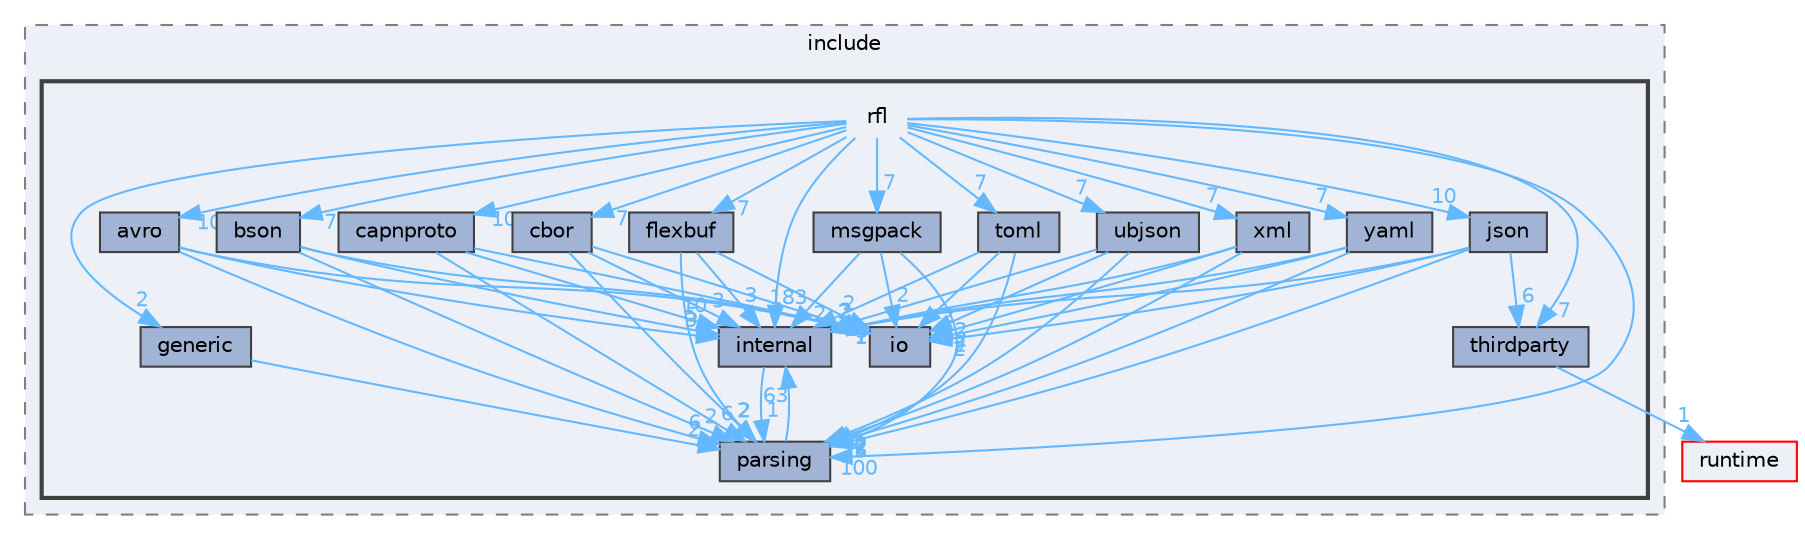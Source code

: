 digraph "external/reflect-cpp/include/rfl"
{
 // LATEX_PDF_SIZE
  bgcolor="transparent";
  edge [fontname=Helvetica,fontsize=10,labelfontname=Helvetica,labelfontsize=10];
  node [fontname=Helvetica,fontsize=10,shape=box,height=0.2,width=0.4];
  compound=true
  subgraph clusterdir_52db5b9842da2a9d3126408803d2a092 {
    graph [ bgcolor="#edf0f7", pencolor="grey50", label="include", fontname=Helvetica,fontsize=10 style="filled,dashed", URL="dir_52db5b9842da2a9d3126408803d2a092.html",tooltip=""]
  subgraph clusterdir_a1c21b4173a2351390497ddcc1ae545f {
    graph [ bgcolor="#edf0f7", pencolor="grey25", label="", fontname=Helvetica,fontsize=10 style="filled,bold", URL="dir_a1c21b4173a2351390497ddcc1ae545f.html",tooltip=""]
    dir_a1c21b4173a2351390497ddcc1ae545f [shape=plaintext, label="rfl"];
  dir_b3178d3039b1d70801bf1a4b9b233825 [label="avro", fillcolor="#a2b4d6", color="grey25", style="filled", URL="dir_b3178d3039b1d70801bf1a4b9b233825.html",tooltip=""];
  dir_5f5ba742890ec00c3fb9f4d4ce7ddfd4 [label="bson", fillcolor="#a2b4d6", color="grey25", style="filled", URL="dir_5f5ba742890ec00c3fb9f4d4ce7ddfd4.html",tooltip=""];
  dir_e30ce04a5b46548cca360b88e48e9f0d [label="capnproto", fillcolor="#a2b4d6", color="grey25", style="filled", URL="dir_e30ce04a5b46548cca360b88e48e9f0d.html",tooltip=""];
  dir_24c63fc461eb8ae5815372fbdd90b9cf [label="cbor", fillcolor="#a2b4d6", color="grey25", style="filled", URL="dir_24c63fc461eb8ae5815372fbdd90b9cf.html",tooltip=""];
  dir_6bc59fda3432c4cba9a1ccce6f02fa1b [label="flexbuf", fillcolor="#a2b4d6", color="grey25", style="filled", URL="dir_6bc59fda3432c4cba9a1ccce6f02fa1b.html",tooltip=""];
  dir_1adb15e89e0492d471c36605c635e81b [label="generic", fillcolor="#a2b4d6", color="grey25", style="filled", URL="dir_1adb15e89e0492d471c36605c635e81b.html",tooltip=""];
  dir_4dd43511236181189a890f262715a05e [label="internal", fillcolor="#a2b4d6", color="grey25", style="filled", URL="dir_4dd43511236181189a890f262715a05e.html",tooltip=""];
  dir_4dab533cef55ed3d0df4e33f82724dae [label="io", fillcolor="#a2b4d6", color="grey25", style="filled", URL="dir_4dab533cef55ed3d0df4e33f82724dae.html",tooltip=""];
  dir_0beff1b29252efd2001e8a59e0a42386 [label="json", fillcolor="#a2b4d6", color="grey25", style="filled", URL="dir_0beff1b29252efd2001e8a59e0a42386.html",tooltip=""];
  dir_c4dd53a44797ddabb49ea650dd814635 [label="msgpack", fillcolor="#a2b4d6", color="grey25", style="filled", URL="dir_c4dd53a44797ddabb49ea650dd814635.html",tooltip=""];
  dir_97727d67746efdc48dc27b8153798aa8 [label="parsing", fillcolor="#a2b4d6", color="grey25", style="filled", URL="dir_97727d67746efdc48dc27b8153798aa8.html",tooltip=""];
  dir_4b9baae52e8a3ac61f4bc745b2fd05ff [label="thirdparty", fillcolor="#a2b4d6", color="grey25", style="filled", URL="dir_4b9baae52e8a3ac61f4bc745b2fd05ff.html",tooltip=""];
  dir_f8a9b9fafeac22ec5daf481cd61302f1 [label="toml", fillcolor="#a2b4d6", color="grey25", style="filled", URL="dir_f8a9b9fafeac22ec5daf481cd61302f1.html",tooltip=""];
  dir_c7e8cb52abefd797f93336ad9a29428a [label="ubjson", fillcolor="#a2b4d6", color="grey25", style="filled", URL="dir_c7e8cb52abefd797f93336ad9a29428a.html",tooltip=""];
  dir_be970d4eb7117f18564f17ea4819d499 [label="xml", fillcolor="#a2b4d6", color="grey25", style="filled", URL="dir_be970d4eb7117f18564f17ea4819d499.html",tooltip=""];
  dir_9ef7f7353649a5817c344a588f277856 [label="yaml", fillcolor="#a2b4d6", color="grey25", style="filled", URL="dir_9ef7f7353649a5817c344a588f277856.html",tooltip=""];
  }
  }
  dir_cb031e414f281a658b23dddb30bb9d2c [label="runtime", fillcolor="#edf0f7", color="red", style="filled", URL="dir_cb031e414f281a658b23dddb30bb9d2c.html",tooltip=""];
  dir_a1c21b4173a2351390497ddcc1ae545f->dir_0beff1b29252efd2001e8a59e0a42386 [headlabel="10", labeldistance=1.5 headhref="dir_000610_000433.html" href="dir_000610_000433.html" color="steelblue1" fontcolor="steelblue1"];
  dir_a1c21b4173a2351390497ddcc1ae545f->dir_1adb15e89e0492d471c36605c635e81b [headlabel="2", labeldistance=1.5 headhref="dir_000610_000344.html" href="dir_000610_000344.html" color="steelblue1" fontcolor="steelblue1"];
  dir_a1c21b4173a2351390497ddcc1ae545f->dir_24c63fc461eb8ae5815372fbdd90b9cf [headlabel="7", labeldistance=1.5 headhref="dir_000610_000108.html" href="dir_000610_000108.html" color="steelblue1" fontcolor="steelblue1"];
  dir_a1c21b4173a2351390497ddcc1ae545f->dir_4b9baae52e8a3ac61f4bc745b2fd05ff [headlabel="7", labeldistance=1.5 headhref="dir_000610_000857.html" href="dir_000610_000857.html" color="steelblue1" fontcolor="steelblue1"];
  dir_a1c21b4173a2351390497ddcc1ae545f->dir_4dd43511236181189a890f262715a05e [headlabel="183", labeldistance=1.5 headhref="dir_000610_000409.html" href="dir_000610_000409.html" color="steelblue1" fontcolor="steelblue1"];
  dir_a1c21b4173a2351390497ddcc1ae545f->dir_5f5ba742890ec00c3fb9f4d4ce7ddfd4 [headlabel="7", labeldistance=1.5 headhref="dir_000610_000088.html" href="dir_000610_000088.html" color="steelblue1" fontcolor="steelblue1"];
  dir_a1c21b4173a2351390497ddcc1ae545f->dir_6bc59fda3432c4cba9a1ccce6f02fa1b [headlabel="7", labeldistance=1.5 headhref="dir_000610_000319.html" href="dir_000610_000319.html" color="steelblue1" fontcolor="steelblue1"];
  dir_a1c21b4173a2351390497ddcc1ae545f->dir_97727d67746efdc48dc27b8153798aa8 [headlabel="100", labeldistance=1.5 headhref="dir_000610_000540.html" href="dir_000610_000540.html" color="steelblue1" fontcolor="steelblue1"];
  dir_a1c21b4173a2351390497ddcc1ae545f->dir_9ef7f7353649a5817c344a588f277856 [headlabel="7", labeldistance=1.5 headhref="dir_000610_000946.html" href="dir_000610_000946.html" color="steelblue1" fontcolor="steelblue1"];
  dir_a1c21b4173a2351390497ddcc1ae545f->dir_b3178d3039b1d70801bf1a4b9b233825 [headlabel="10", labeldistance=1.5 headhref="dir_000610_000059.html" href="dir_000610_000059.html" color="steelblue1" fontcolor="steelblue1"];
  dir_a1c21b4173a2351390497ddcc1ae545f->dir_be970d4eb7117f18564f17ea4819d499 [headlabel="7", labeldistance=1.5 headhref="dir_000610_000942.html" href="dir_000610_000942.html" color="steelblue1" fontcolor="steelblue1"];
  dir_a1c21b4173a2351390497ddcc1ae545f->dir_c4dd53a44797ddabb49ea650dd814635 [headlabel="7", labeldistance=1.5 headhref="dir_000610_000505.html" href="dir_000610_000505.html" color="steelblue1" fontcolor="steelblue1"];
  dir_a1c21b4173a2351390497ddcc1ae545f->dir_c7e8cb52abefd797f93336ad9a29428a [headlabel="7", labeldistance=1.5 headhref="dir_000610_000879.html" href="dir_000610_000879.html" color="steelblue1" fontcolor="steelblue1"];
  dir_a1c21b4173a2351390497ddcc1ae545f->dir_e30ce04a5b46548cca360b88e48e9f0d [headlabel="10", labeldistance=1.5 headhref="dir_000610_000103.html" href="dir_000610_000103.html" color="steelblue1" fontcolor="steelblue1"];
  dir_a1c21b4173a2351390497ddcc1ae545f->dir_f8a9b9fafeac22ec5daf481cd61302f1 [headlabel="7", labeldistance=1.5 headhref="dir_000610_000864.html" href="dir_000610_000864.html" color="steelblue1" fontcolor="steelblue1"];
  dir_b3178d3039b1d70801bf1a4b9b233825->dir_4dab533cef55ed3d0df4e33f82724dae [headlabel="2", labeldistance=1.5 headhref="dir_000059_000416.html" href="dir_000059_000416.html" color="steelblue1" fontcolor="steelblue1"];
  dir_b3178d3039b1d70801bf1a4b9b233825->dir_4dd43511236181189a890f262715a05e [headlabel="3", labeldistance=1.5 headhref="dir_000059_000409.html" href="dir_000059_000409.html" color="steelblue1" fontcolor="steelblue1"];
  dir_b3178d3039b1d70801bf1a4b9b233825->dir_97727d67746efdc48dc27b8153798aa8 [headlabel="6", labeldistance=1.5 headhref="dir_000059_000540.html" href="dir_000059_000540.html" color="steelblue1" fontcolor="steelblue1"];
  dir_5f5ba742890ec00c3fb9f4d4ce7ddfd4->dir_4dab533cef55ed3d0df4e33f82724dae [headlabel="2", labeldistance=1.5 headhref="dir_000088_000416.html" href="dir_000088_000416.html" color="steelblue1" fontcolor="steelblue1"];
  dir_5f5ba742890ec00c3fb9f4d4ce7ddfd4->dir_4dd43511236181189a890f262715a05e [headlabel="5", labeldistance=1.5 headhref="dir_000088_000409.html" href="dir_000088_000409.html" color="steelblue1" fontcolor="steelblue1"];
  dir_5f5ba742890ec00c3fb9f4d4ce7ddfd4->dir_97727d67746efdc48dc27b8153798aa8 [headlabel="2", labeldistance=1.5 headhref="dir_000088_000540.html" href="dir_000088_000540.html" color="steelblue1" fontcolor="steelblue1"];
  dir_e30ce04a5b46548cca360b88e48e9f0d->dir_4dab533cef55ed3d0df4e33f82724dae [headlabel="2", labeldistance=1.5 headhref="dir_000103_000416.html" href="dir_000103_000416.html" color="steelblue1" fontcolor="steelblue1"];
  dir_e30ce04a5b46548cca360b88e48e9f0d->dir_4dd43511236181189a890f262715a05e [headlabel="10", labeldistance=1.5 headhref="dir_000103_000409.html" href="dir_000103_000409.html" color="steelblue1" fontcolor="steelblue1"];
  dir_e30ce04a5b46548cca360b88e48e9f0d->dir_97727d67746efdc48dc27b8153798aa8 [headlabel="6", labeldistance=1.5 headhref="dir_000103_000540.html" href="dir_000103_000540.html" color="steelblue1" fontcolor="steelblue1"];
  dir_24c63fc461eb8ae5815372fbdd90b9cf->dir_4dab533cef55ed3d0df4e33f82724dae [headlabel="2", labeldistance=1.5 headhref="dir_000108_000416.html" href="dir_000108_000416.html" color="steelblue1" fontcolor="steelblue1"];
  dir_24c63fc461eb8ae5815372fbdd90b9cf->dir_4dd43511236181189a890f262715a05e [headlabel="3", labeldistance=1.5 headhref="dir_000108_000409.html" href="dir_000108_000409.html" color="steelblue1" fontcolor="steelblue1"];
  dir_24c63fc461eb8ae5815372fbdd90b9cf->dir_97727d67746efdc48dc27b8153798aa8 [headlabel="2", labeldistance=1.5 headhref="dir_000108_000540.html" href="dir_000108_000540.html" color="steelblue1" fontcolor="steelblue1"];
  dir_6bc59fda3432c4cba9a1ccce6f02fa1b->dir_4dab533cef55ed3d0df4e33f82724dae [headlabel="2", labeldistance=1.5 headhref="dir_000319_000416.html" href="dir_000319_000416.html" color="steelblue1" fontcolor="steelblue1"];
  dir_6bc59fda3432c4cba9a1ccce6f02fa1b->dir_4dd43511236181189a890f262715a05e [headlabel="3", labeldistance=1.5 headhref="dir_000319_000409.html" href="dir_000319_000409.html" color="steelblue1" fontcolor="steelblue1"];
  dir_6bc59fda3432c4cba9a1ccce6f02fa1b->dir_97727d67746efdc48dc27b8153798aa8 [headlabel="2", labeldistance=1.5 headhref="dir_000319_000540.html" href="dir_000319_000540.html" color="steelblue1" fontcolor="steelblue1"];
  dir_1adb15e89e0492d471c36605c635e81b->dir_97727d67746efdc48dc27b8153798aa8 [headlabel="2", labeldistance=1.5 headhref="dir_000344_000540.html" href="dir_000344_000540.html" color="steelblue1" fontcolor="steelblue1"];
  dir_4dd43511236181189a890f262715a05e->dir_97727d67746efdc48dc27b8153798aa8 [headlabel="1", labeldistance=1.5 headhref="dir_000409_000540.html" href="dir_000409_000540.html" color="steelblue1" fontcolor="steelblue1"];
  dir_0beff1b29252efd2001e8a59e0a42386->dir_4b9baae52e8a3ac61f4bc745b2fd05ff [headlabel="6", labeldistance=1.5 headhref="dir_000433_000857.html" href="dir_000433_000857.html" color="steelblue1" fontcolor="steelblue1"];
  dir_0beff1b29252efd2001e8a59e0a42386->dir_4dab533cef55ed3d0df4e33f82724dae [headlabel="2", labeldistance=1.5 headhref="dir_000433_000416.html" href="dir_000433_000416.html" color="steelblue1" fontcolor="steelblue1"];
  dir_0beff1b29252efd2001e8a59e0a42386->dir_4dd43511236181189a890f262715a05e [headlabel="1", labeldistance=1.5 headhref="dir_000433_000409.html" href="dir_000433_000409.html" color="steelblue1" fontcolor="steelblue1"];
  dir_0beff1b29252efd2001e8a59e0a42386->dir_97727d67746efdc48dc27b8153798aa8 [headlabel="5", labeldistance=1.5 headhref="dir_000433_000540.html" href="dir_000433_000540.html" color="steelblue1" fontcolor="steelblue1"];
  dir_c4dd53a44797ddabb49ea650dd814635->dir_4dab533cef55ed3d0df4e33f82724dae [headlabel="2", labeldistance=1.5 headhref="dir_000505_000416.html" href="dir_000505_000416.html" color="steelblue1" fontcolor="steelblue1"];
  dir_c4dd53a44797ddabb49ea650dd814635->dir_4dd43511236181189a890f262715a05e [headlabel="2", labeldistance=1.5 headhref="dir_000505_000409.html" href="dir_000505_000409.html" color="steelblue1" fontcolor="steelblue1"];
  dir_c4dd53a44797ddabb49ea650dd814635->dir_97727d67746efdc48dc27b8153798aa8 [headlabel="2", labeldistance=1.5 headhref="dir_000505_000540.html" href="dir_000505_000540.html" color="steelblue1" fontcolor="steelblue1"];
  dir_97727d67746efdc48dc27b8153798aa8->dir_4dd43511236181189a890f262715a05e [headlabel="63", labeldistance=1.5 headhref="dir_000540_000409.html" href="dir_000540_000409.html" color="steelblue1" fontcolor="steelblue1"];
  dir_4b9baae52e8a3ac61f4bc745b2fd05ff->dir_cb031e414f281a658b23dddb30bb9d2c [headlabel="1", labeldistance=1.5 headhref="dir_000857_000628.html" href="dir_000857_000628.html" color="steelblue1" fontcolor="steelblue1"];
  dir_f8a9b9fafeac22ec5daf481cd61302f1->dir_4dab533cef55ed3d0df4e33f82724dae [headlabel="2", labeldistance=1.5 headhref="dir_000864_000416.html" href="dir_000864_000416.html" color="steelblue1" fontcolor="steelblue1"];
  dir_f8a9b9fafeac22ec5daf481cd61302f1->dir_4dd43511236181189a890f262715a05e [headlabel="1", labeldistance=1.5 headhref="dir_000864_000409.html" href="dir_000864_000409.html" color="steelblue1" fontcolor="steelblue1"];
  dir_f8a9b9fafeac22ec5daf481cd61302f1->dir_97727d67746efdc48dc27b8153798aa8 [headlabel="2", labeldistance=1.5 headhref="dir_000864_000540.html" href="dir_000864_000540.html" color="steelblue1" fontcolor="steelblue1"];
  dir_c7e8cb52abefd797f93336ad9a29428a->dir_4dab533cef55ed3d0df4e33f82724dae [headlabel="2", labeldistance=1.5 headhref="dir_000879_000416.html" href="dir_000879_000416.html" color="steelblue1" fontcolor="steelblue1"];
  dir_c7e8cb52abefd797f93336ad9a29428a->dir_4dd43511236181189a890f262715a05e [headlabel="3", labeldistance=1.5 headhref="dir_000879_000409.html" href="dir_000879_000409.html" color="steelblue1" fontcolor="steelblue1"];
  dir_c7e8cb52abefd797f93336ad9a29428a->dir_97727d67746efdc48dc27b8153798aa8 [headlabel="2", labeldistance=1.5 headhref="dir_000879_000540.html" href="dir_000879_000540.html" color="steelblue1" fontcolor="steelblue1"];
  dir_be970d4eb7117f18564f17ea4819d499->dir_4dab533cef55ed3d0df4e33f82724dae [headlabel="2", labeldistance=1.5 headhref="dir_000942_000416.html" href="dir_000942_000416.html" color="steelblue1" fontcolor="steelblue1"];
  dir_be970d4eb7117f18564f17ea4819d499->dir_4dd43511236181189a890f262715a05e [headlabel="7", labeldistance=1.5 headhref="dir_000942_000409.html" href="dir_000942_000409.html" color="steelblue1" fontcolor="steelblue1"];
  dir_be970d4eb7117f18564f17ea4819d499->dir_97727d67746efdc48dc27b8153798aa8 [headlabel="4", labeldistance=1.5 headhref="dir_000942_000540.html" href="dir_000942_000540.html" color="steelblue1" fontcolor="steelblue1"];
  dir_9ef7f7353649a5817c344a588f277856->dir_4dab533cef55ed3d0df4e33f82724dae [headlabel="2", labeldistance=1.5 headhref="dir_000946_000416.html" href="dir_000946_000416.html" color="steelblue1" fontcolor="steelblue1"];
  dir_9ef7f7353649a5817c344a588f277856->dir_4dd43511236181189a890f262715a05e [headlabel="1", labeldistance=1.5 headhref="dir_000946_000409.html" href="dir_000946_000409.html" color="steelblue1" fontcolor="steelblue1"];
  dir_9ef7f7353649a5817c344a588f277856->dir_97727d67746efdc48dc27b8153798aa8 [headlabel="2", labeldistance=1.5 headhref="dir_000946_000540.html" href="dir_000946_000540.html" color="steelblue1" fontcolor="steelblue1"];
}

